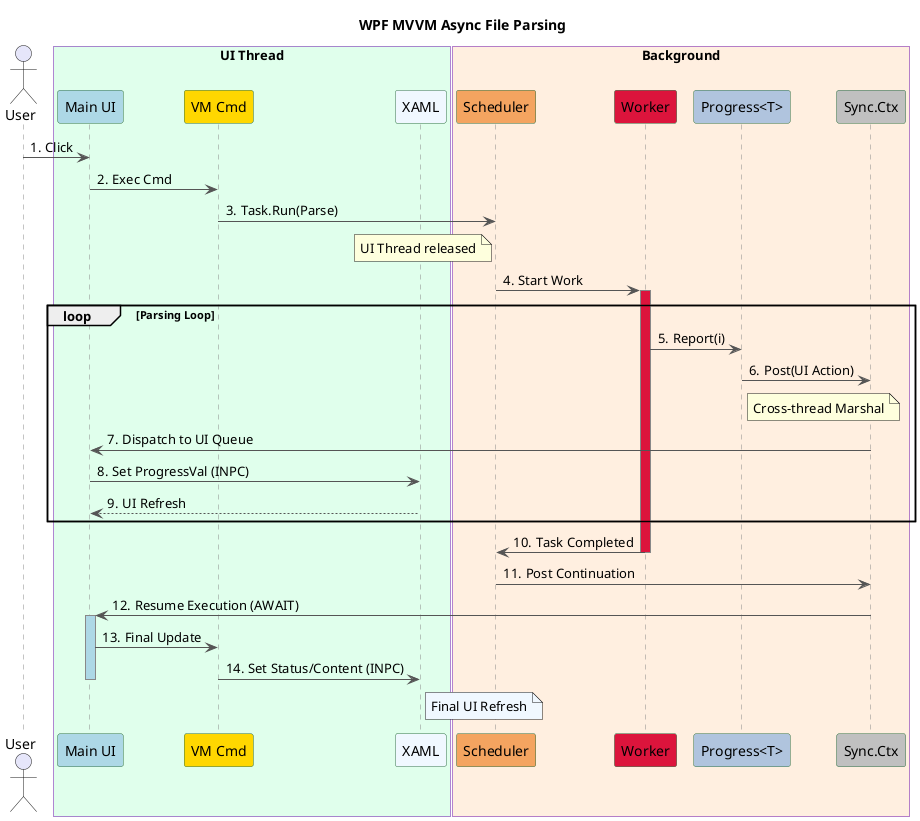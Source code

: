 @startuml MVVM Async
skinparam {
    Sequence {
        ArrowColor #555555
        LifeLineBorderColor #888888
        LifeLineBackgroundColor #F8F8F8
        ParticipantBorderColor #307044
        ParticipantBackgroundColor #DDFFA2
        BoxBorderColor #6A0DAD
    }
    box {
        BackgroundColor #EAEAF2
        BorderColor #999999
        FontSize 14
    }
}
autonumber "0."
title WPF MVVM Async File Parsing

actor "User" as U #Lavender
box "UI Thread" #E0FFEC
    participant "Main UI" as M #ADD8E6
    participant "VM Cmd" as C #FFD700
    participant "XAML" as X #F0F8FF
end box

box "Background" #FFEFE0
    participant "Scheduler" as S #F4A460
    participant "Worker" as W #DC143C
    participant "Progress<T>" as P #B0C4DE
    participant "Sync.Ctx" as SC #C0C0C0
end box

' ==========================================================
' UI Thread Start
' ==========================================================
U -> M : Click
M -> C : Exec Cmd

' == Dispatch ==
C -> S : Task.Run(Parse)
note left of S : UI Thread released
S -> W : Start Work
activate W #DC143C

' ==========================================================
' Marshal Progress Reporting
' ==========================================================
loop Parsing Loop
    W -> P : Report(i)
    P -> SC : Post(UI Action)
    note right of P : Cross-thread Marshal
    
    SC -> M : Dispatch to UI Queue
    
    M -> X : Set ProgressVal (INPC)
    X --> M : UI Refresh
end

' ==========================================================
' Await Completion
' ==========================================================
W -> S : Task Completed
deactivate W

S -> SC : Post Continuation
SC -> M : Resume Execution (AWAIT)
activate M #ADD8E6

M -> C : Final Update
C -> X : Set Status/Content (INPC)
note right of X #F0F8FF: Final UI Refresh

deactivate M
@enduml